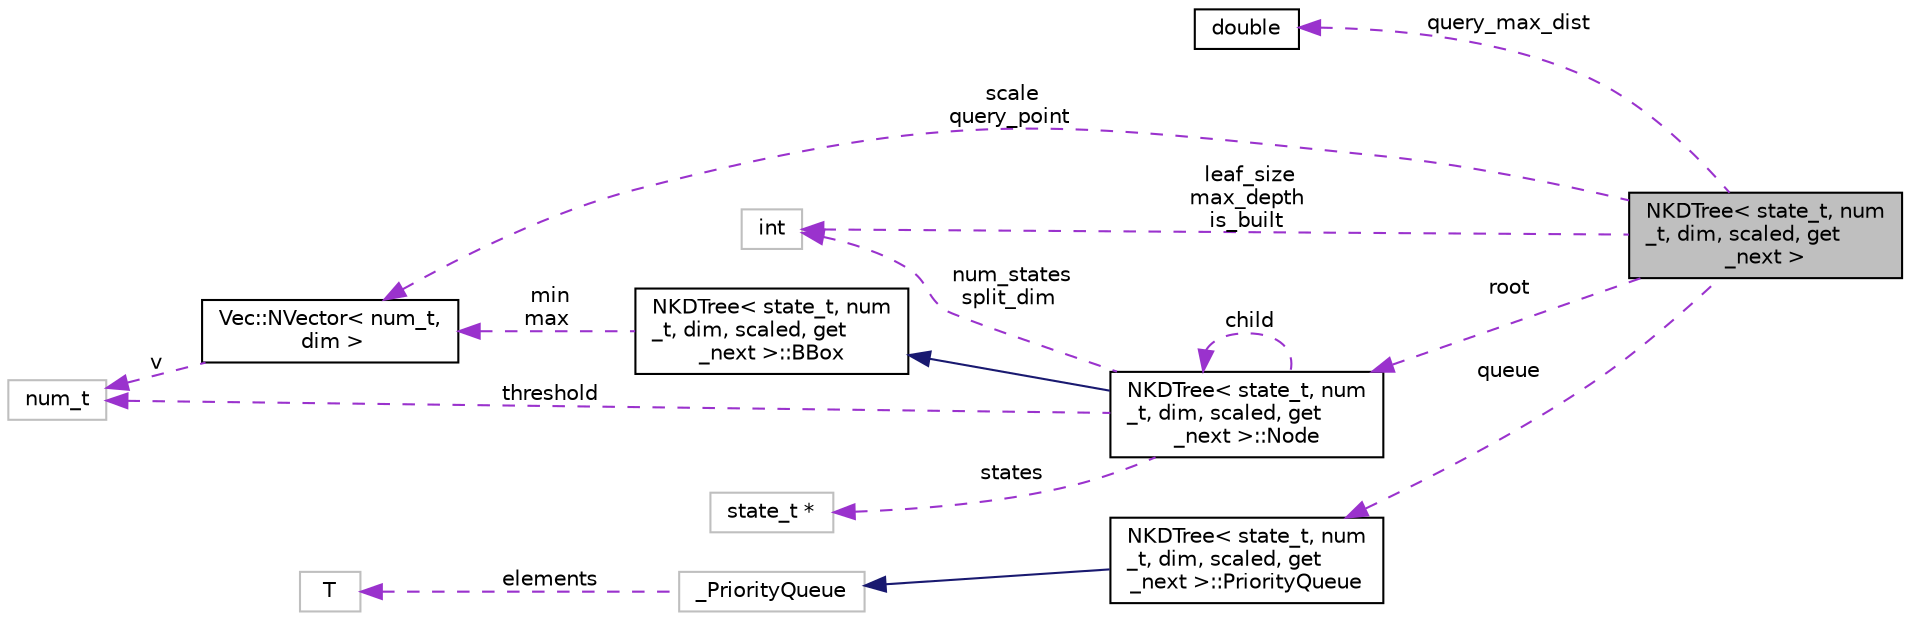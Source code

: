 digraph "NKDTree&lt; state_t, num_t, dim, scaled, get_next &gt;"
{
 // INTERACTIVE_SVG=YES
  edge [fontname="Helvetica",fontsize="10",labelfontname="Helvetica",labelfontsize="10"];
  node [fontname="Helvetica",fontsize="10",shape=record];
  rankdir="LR";
  Node1 [label="NKDTree\< state_t, num\l_t, dim, scaled, get\l_next \>",height=0.2,width=0.4,color="black", fillcolor="grey75", style="filled", fontcolor="black"];
  Node2 -> Node1 [dir="back",color="darkorchid3",fontsize="10",style="dashed",label=" query_max_dist" ,fontname="Helvetica"];
  Node2 [label="double",height=0.2,width=0.4,color="black", fillcolor="white", style="filled",URL="$df/de6/classdouble.html"];
  Node3 -> Node1 [dir="back",color="darkorchid3",fontsize="10",style="dashed",label=" leaf_size\nmax_depth\nis_built" ,fontname="Helvetica"];
  Node3 [label="int",height=0.2,width=0.4,color="grey75", fillcolor="white", style="filled"];
  Node4 -> Node1 [dir="back",color="darkorchid3",fontsize="10",style="dashed",label=" scale\nquery_point" ,fontname="Helvetica"];
  Node4 [label="Vec::NVector\< num_t,\l dim \>",height=0.2,width=0.4,color="black", fillcolor="white", style="filled",URL="$d5/d1c/class_vec_1_1_n_vector.html"];
  Node5 -> Node4 [dir="back",color="darkorchid3",fontsize="10",style="dashed",label=" v" ,fontname="Helvetica"];
  Node5 [label="num_t",height=0.2,width=0.4,color="grey75", fillcolor="white", style="filled"];
  Node6 -> Node1 [dir="back",color="darkorchid3",fontsize="10",style="dashed",label=" queue" ,fontname="Helvetica"];
  Node6 [label="NKDTree\< state_t, num\l_t, dim, scaled, get\l_next \>::PriorityQueue",height=0.2,width=0.4,color="black", fillcolor="white", style="filled",URL="$db/d43/class_n_k_d_tree_1_1_priority_queue.html"];
  Node7 -> Node6 [dir="back",color="midnightblue",fontsize="10",style="solid",fontname="Helvetica"];
  Node7 [label="_PriorityQueue",height=0.2,width=0.4,color="grey75", fillcolor="white", style="filled",tooltip="STL class. "];
  Node8 -> Node7 [dir="back",color="darkorchid3",fontsize="10",style="dashed",label=" elements" ,fontname="Helvetica"];
  Node8 [label="T",height=0.2,width=0.4,color="grey75", fillcolor="white", style="filled"];
  Node9 -> Node1 [dir="back",color="darkorchid3",fontsize="10",style="dashed",label=" root" ,fontname="Helvetica"];
  Node9 [label="NKDTree\< state_t, num\l_t, dim, scaled, get\l_next \>::Node",height=0.2,width=0.4,color="black", fillcolor="white", style="filled",URL="$d4/d39/struct_n_k_d_tree_1_1_node.html"];
  Node10 -> Node9 [dir="back",color="midnightblue",fontsize="10",style="solid",fontname="Helvetica"];
  Node10 [label="NKDTree\< state_t, num\l_t, dim, scaled, get\l_next \>::BBox",height=0.2,width=0.4,color="black", fillcolor="white", style="filled",URL="$db/d14/struct_n_k_d_tree_1_1_b_box.html"];
  Node4 -> Node10 [dir="back",color="darkorchid3",fontsize="10",style="dashed",label=" min\nmax" ,fontname="Helvetica"];
  Node5 -> Node9 [dir="back",color="darkorchid3",fontsize="10",style="dashed",label=" threshold" ,fontname="Helvetica"];
  Node11 -> Node9 [dir="back",color="darkorchid3",fontsize="10",style="dashed",label=" states" ,fontname="Helvetica"];
  Node11 [label="state_t *",height=0.2,width=0.4,color="grey75", fillcolor="white", style="filled"];
  Node3 -> Node9 [dir="back",color="darkorchid3",fontsize="10",style="dashed",label=" num_states\nsplit_dim" ,fontname="Helvetica"];
  Node9 -> Node9 [dir="back",color="darkorchid3",fontsize="10",style="dashed",label=" child" ,fontname="Helvetica"];
}
